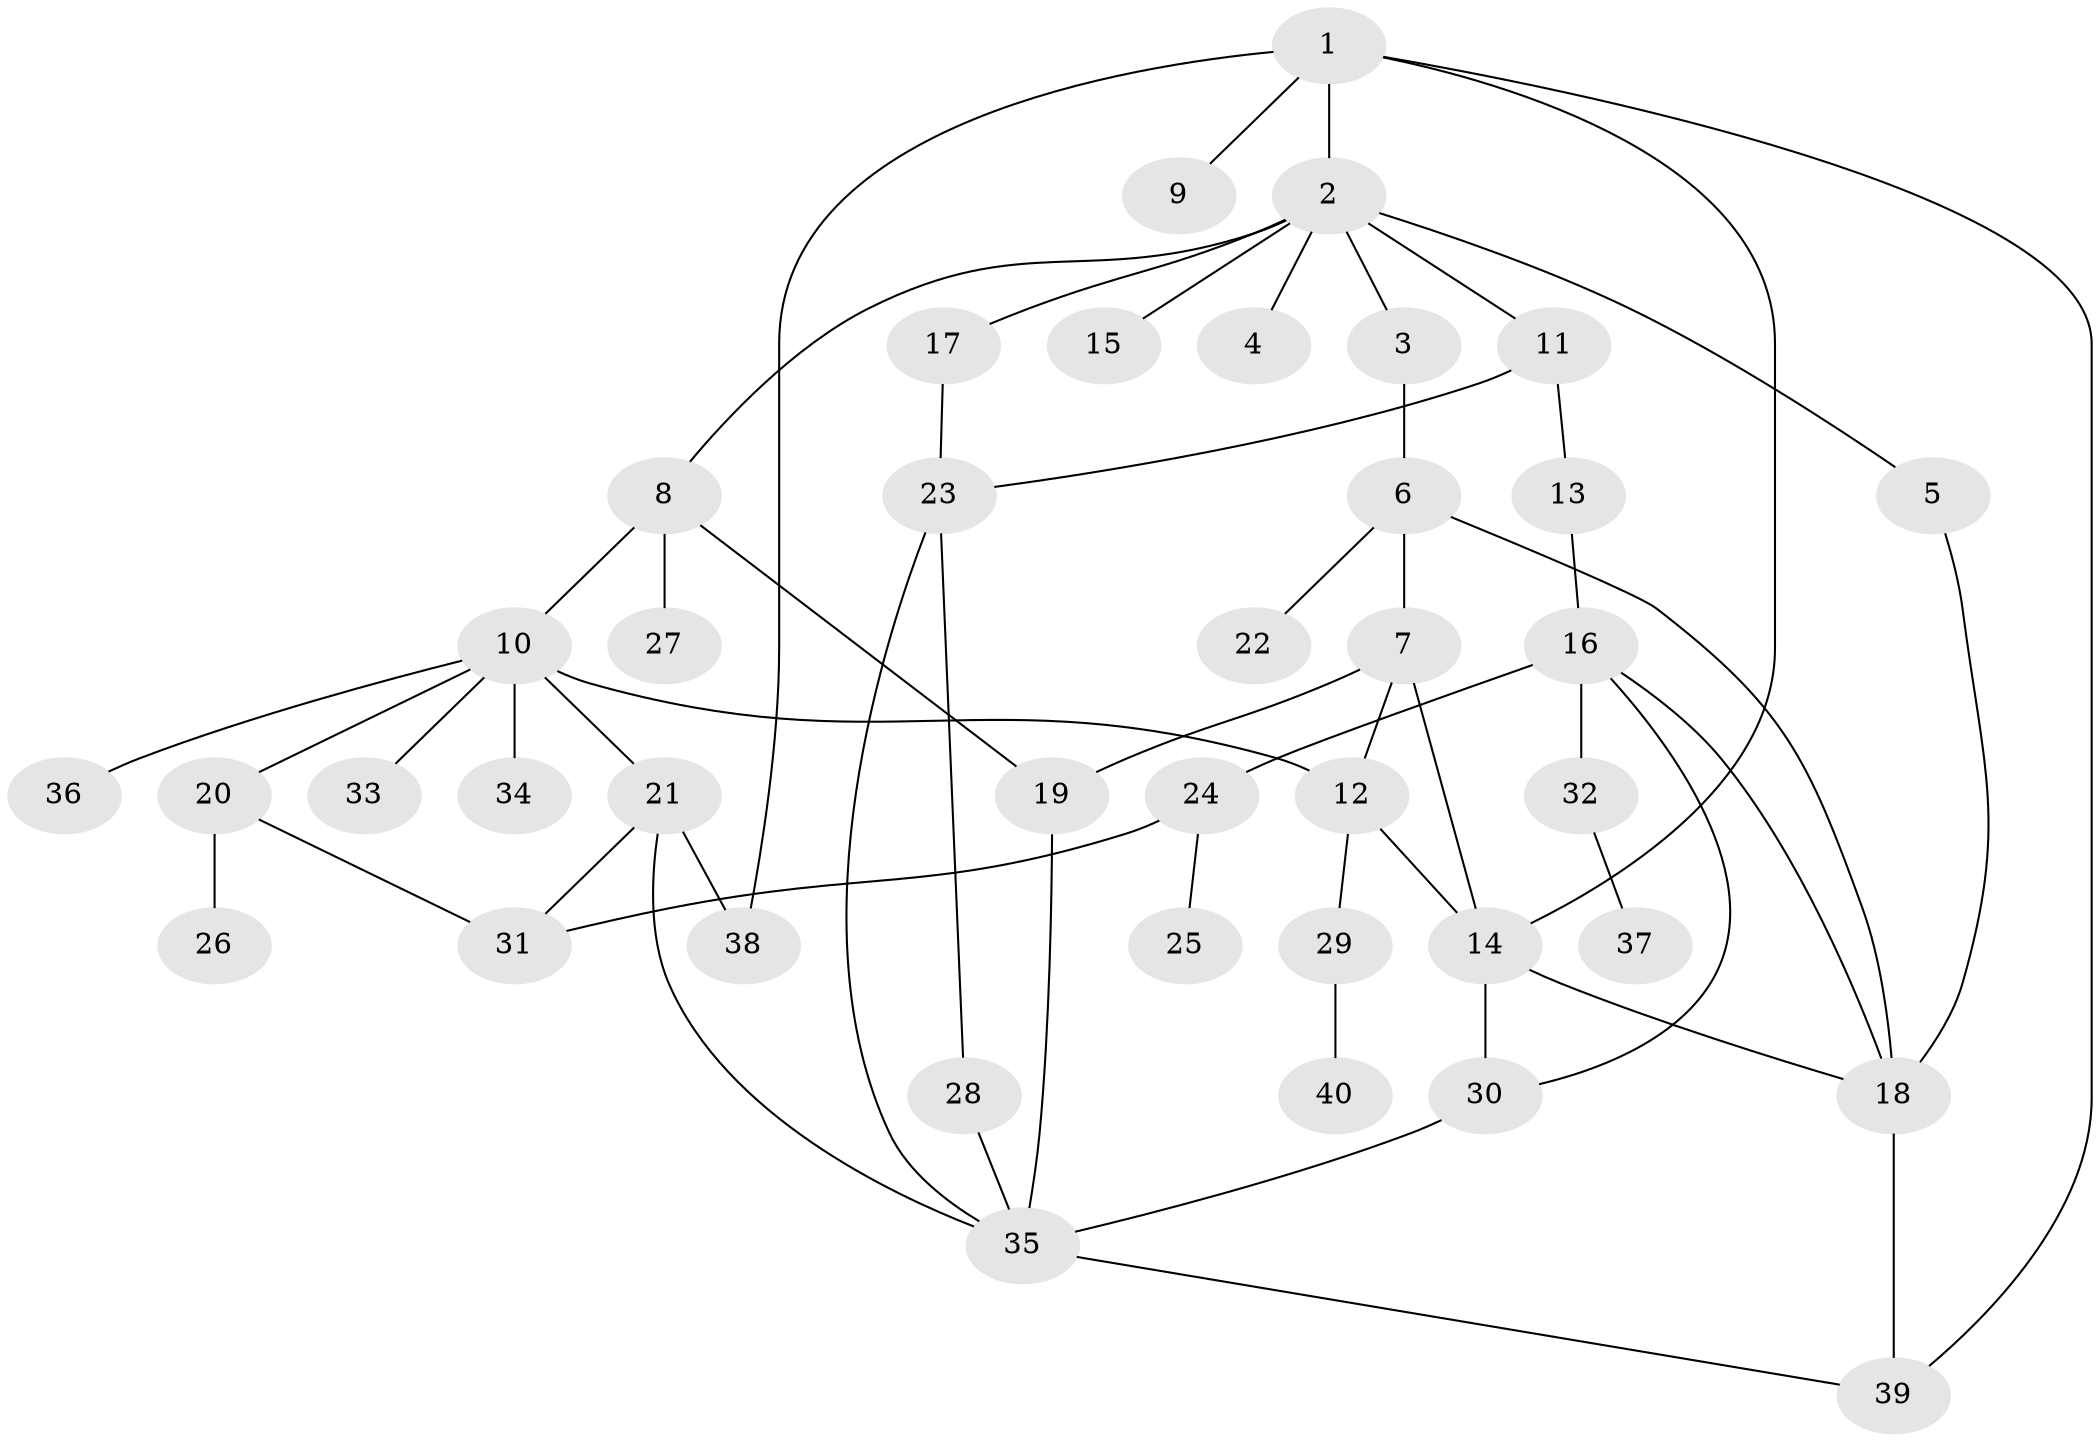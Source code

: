 // original degree distribution, {5: 0.045454545454545456, 9: 0.015151515151515152, 2: 0.3333333333333333, 1: 0.2727272727272727, 4: 0.06060606060606061, 7: 0.015151515151515152, 6: 0.06060606060606061, 3: 0.19696969696969696}
// Generated by graph-tools (version 1.1) at 2025/48/03/04/25 22:48:58]
// undirected, 40 vertices, 57 edges
graph export_dot {
  node [color=gray90,style=filled];
  1;
  2;
  3;
  4;
  5;
  6;
  7;
  8;
  9;
  10;
  11;
  12;
  13;
  14;
  15;
  16;
  17;
  18;
  19;
  20;
  21;
  22;
  23;
  24;
  25;
  26;
  27;
  28;
  29;
  30;
  31;
  32;
  33;
  34;
  35;
  36;
  37;
  38;
  39;
  40;
  1 -- 2 [weight=1.0];
  1 -- 9 [weight=1.0];
  1 -- 14 [weight=1.0];
  1 -- 38 [weight=1.0];
  1 -- 39 [weight=1.0];
  2 -- 3 [weight=1.0];
  2 -- 4 [weight=1.0];
  2 -- 5 [weight=1.0];
  2 -- 8 [weight=1.0];
  2 -- 11 [weight=1.0];
  2 -- 15 [weight=1.0];
  2 -- 17 [weight=1.0];
  3 -- 6 [weight=1.0];
  5 -- 18 [weight=1.0];
  6 -- 7 [weight=1.0];
  6 -- 18 [weight=1.0];
  6 -- 22 [weight=1.0];
  7 -- 12 [weight=1.0];
  7 -- 14 [weight=1.0];
  7 -- 19 [weight=1.0];
  8 -- 10 [weight=1.0];
  8 -- 19 [weight=1.0];
  8 -- 27 [weight=1.0];
  10 -- 12 [weight=1.0];
  10 -- 20 [weight=1.0];
  10 -- 21 [weight=1.0];
  10 -- 33 [weight=1.0];
  10 -- 34 [weight=1.0];
  10 -- 36 [weight=1.0];
  11 -- 13 [weight=1.0];
  11 -- 23 [weight=1.0];
  12 -- 14 [weight=1.0];
  12 -- 29 [weight=2.0];
  13 -- 16 [weight=1.0];
  14 -- 18 [weight=1.0];
  14 -- 30 [weight=1.0];
  16 -- 18 [weight=1.0];
  16 -- 24 [weight=1.0];
  16 -- 30 [weight=1.0];
  16 -- 32 [weight=1.0];
  17 -- 23 [weight=1.0];
  18 -- 39 [weight=1.0];
  19 -- 35 [weight=1.0];
  20 -- 26 [weight=1.0];
  20 -- 31 [weight=1.0];
  21 -- 31 [weight=1.0];
  21 -- 35 [weight=1.0];
  21 -- 38 [weight=1.0];
  23 -- 28 [weight=1.0];
  23 -- 35 [weight=1.0];
  24 -- 25 [weight=1.0];
  24 -- 31 [weight=1.0];
  28 -- 35 [weight=1.0];
  29 -- 40 [weight=1.0];
  30 -- 35 [weight=1.0];
  32 -- 37 [weight=1.0];
  35 -- 39 [weight=1.0];
}
